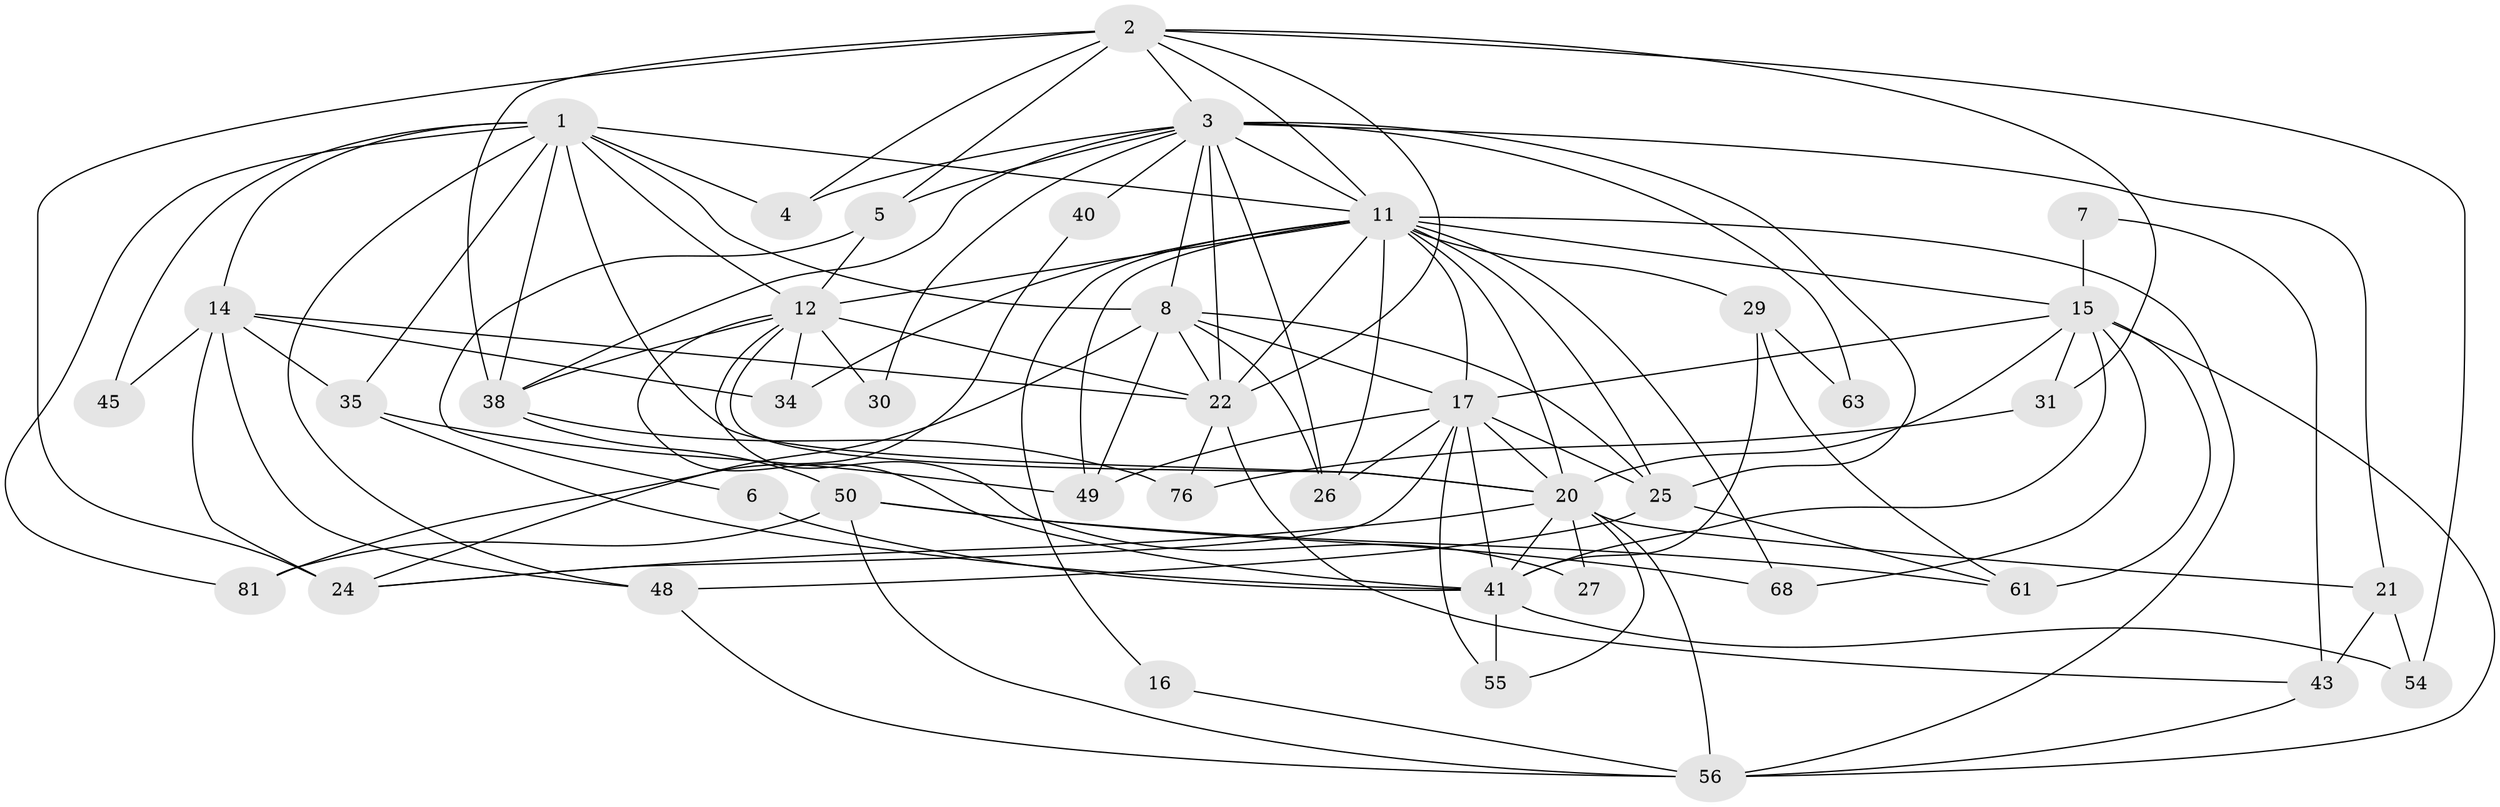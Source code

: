 // original degree distribution, {4: 0.2823529411764706, 3: 0.27058823529411763, 2: 0.12941176470588237, 6: 0.047058823529411764, 5: 0.21176470588235294, 7: 0.03529411764705882, 8: 0.011764705882352941, 10: 0.011764705882352941}
// Generated by graph-tools (version 1.1) at 2025/15/03/09/25 04:15:18]
// undirected, 42 vertices, 113 edges
graph export_dot {
graph [start="1"]
  node [color=gray90,style=filled];
  1 [super="+83+53"];
  2 [super="+59+13+58"];
  3 [super="+19+10+72"];
  4 [super="+60"];
  5 [super="+9"];
  6;
  7;
  8 [super="+46+47+71"];
  11 [super="+18"];
  12 [super="+69+65"];
  14 [super="+36"];
  15 [super="+37+57"];
  16;
  17 [super="+51+39"];
  20 [super="+33+42"];
  21 [super="+52"];
  22 [super="+64+75"];
  24;
  25 [super="+62"];
  26 [super="+28"];
  27;
  29;
  30;
  31;
  34;
  35;
  38 [super="+66+44"];
  40;
  41 [super="+79+74"];
  43;
  45;
  48;
  49 [super="+70"];
  50;
  54;
  55;
  56 [super="+73"];
  61;
  63;
  68;
  76;
  81;
  1 -- 14;
  1 -- 35;
  1 -- 45;
  1 -- 48;
  1 -- 81;
  1 -- 4;
  1 -- 12;
  1 -- 20 [weight=2];
  1 -- 38;
  1 -- 11;
  1 -- 8;
  2 -- 54;
  2 -- 24;
  2 -- 5;
  2 -- 22;
  2 -- 31;
  2 -- 11;
  2 -- 3;
  2 -- 4 [weight=2];
  2 -- 38;
  3 -- 4;
  3 -- 40;
  3 -- 26;
  3 -- 30;
  3 -- 21;
  3 -- 63;
  3 -- 25;
  3 -- 22 [weight=2];
  3 -- 5;
  3 -- 38;
  3 -- 11;
  3 -- 8;
  5 -- 6;
  5 -- 12;
  6 -- 41;
  7 -- 43;
  7 -- 15 [weight=2];
  8 -- 24;
  8 -- 49;
  8 -- 17;
  8 -- 22;
  8 -- 25;
  8 -- 26;
  11 -- 34;
  11 -- 22;
  11 -- 68;
  11 -- 12 [weight=2];
  11 -- 15;
  11 -- 16;
  11 -- 17;
  11 -- 49 [weight=2];
  11 -- 20 [weight=2];
  11 -- 56;
  11 -- 25;
  11 -- 26;
  11 -- 29;
  12 -- 34;
  12 -- 27;
  12 -- 30;
  12 -- 41;
  12 -- 20;
  12 -- 22 [weight=2];
  12 -- 38;
  14 -- 34;
  14 -- 48;
  14 -- 35;
  14 -- 24;
  14 -- 45;
  14 -- 22;
  15 -- 61;
  15 -- 68;
  15 -- 56;
  15 -- 17;
  15 -- 41;
  15 -- 31;
  15 -- 20 [weight=2];
  16 -- 56;
  17 -- 25;
  17 -- 24;
  17 -- 26 [weight=2];
  17 -- 41;
  17 -- 20;
  17 -- 55;
  17 -- 49;
  20 -- 55;
  20 -- 56;
  20 -- 27 [weight=2];
  20 -- 21;
  20 -- 24;
  20 -- 41;
  21 -- 43;
  21 -- 54;
  22 -- 43;
  22 -- 76;
  25 -- 48;
  25 -- 61;
  29 -- 61;
  29 -- 41;
  29 -- 63;
  31 -- 76;
  35 -- 41;
  35 -- 49;
  38 -- 50;
  38 -- 76;
  40 -- 81;
  41 -- 54;
  41 -- 55;
  43 -- 56;
  48 -- 56;
  50 -- 56;
  50 -- 68;
  50 -- 61;
  50 -- 81;
}
